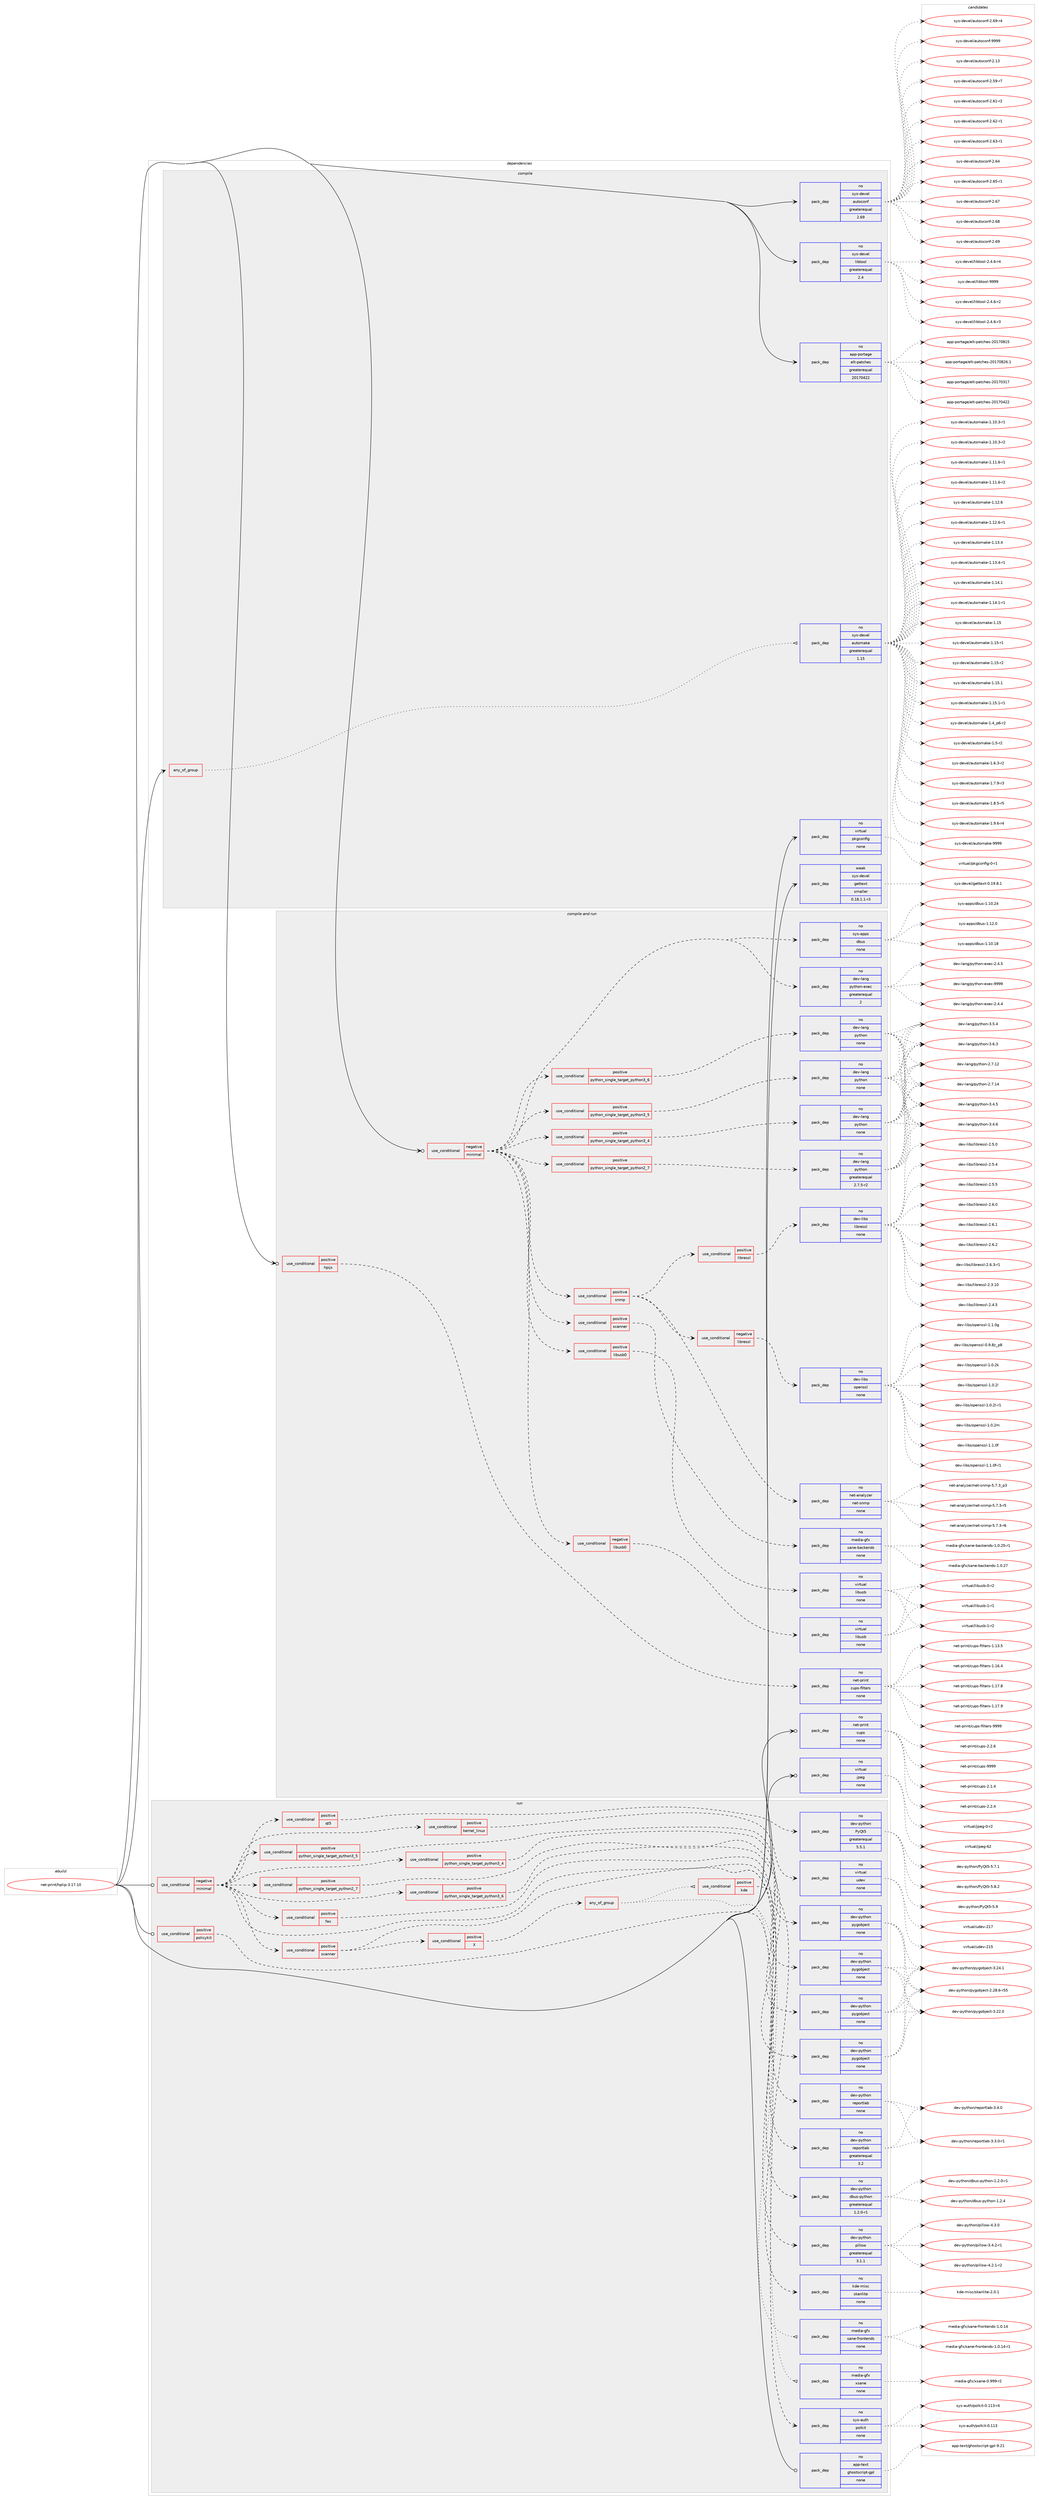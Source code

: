 digraph prolog {

# *************
# Graph options
# *************

newrank=true;
concentrate=true;
compound=true;
graph [rankdir=LR,fontname=Helvetica,fontsize=10,ranksep=1.5];#, ranksep=2.5, nodesep=0.2];
edge  [arrowhead=vee];
node  [fontname=Helvetica,fontsize=10];

# **********
# The ebuild
# **********

subgraph cluster_leftcol {
color=gray;
rank=same;
label=<<i>ebuild</i>>;
id [label="net-print/hplip-3.17.10", color=red, width=4, href="../net-print/hplip-3.17.10.svg"];
}

# ****************
# The dependencies
# ****************

subgraph cluster_midcol {
color=gray;
label=<<i>dependencies</i>>;
subgraph cluster_compile {
fillcolor="#eeeeee";
style=filled;
label=<<i>compile</i>>;
subgraph any7293 {
dependency436011 [label=<<TABLE BORDER="0" CELLBORDER="1" CELLSPACING="0" CELLPADDING="4"><TR><TD CELLPADDING="10">any_of_group</TD></TR></TABLE>>, shape=none, color=red];subgraph pack320811 {
dependency436012 [label=<<TABLE BORDER="0" CELLBORDER="1" CELLSPACING="0" CELLPADDING="4" WIDTH="220"><TR><TD ROWSPAN="6" CELLPADDING="30">pack_dep</TD></TR><TR><TD WIDTH="110">no</TD></TR><TR><TD>sys-devel</TD></TR><TR><TD>automake</TD></TR><TR><TD>greaterequal</TD></TR><TR><TD>1.15</TD></TR></TABLE>>, shape=none, color=blue];
}
dependency436011:e -> dependency436012:w [weight=20,style="dotted",arrowhead="oinv"];
}
id:e -> dependency436011:w [weight=20,style="solid",arrowhead="vee"];
subgraph pack320812 {
dependency436013 [label=<<TABLE BORDER="0" CELLBORDER="1" CELLSPACING="0" CELLPADDING="4" WIDTH="220"><TR><TD ROWSPAN="6" CELLPADDING="30">pack_dep</TD></TR><TR><TD WIDTH="110">no</TD></TR><TR><TD>app-portage</TD></TR><TR><TD>elt-patches</TD></TR><TR><TD>greaterequal</TD></TR><TR><TD>20170422</TD></TR></TABLE>>, shape=none, color=blue];
}
id:e -> dependency436013:w [weight=20,style="solid",arrowhead="vee"];
subgraph pack320813 {
dependency436014 [label=<<TABLE BORDER="0" CELLBORDER="1" CELLSPACING="0" CELLPADDING="4" WIDTH="220"><TR><TD ROWSPAN="6" CELLPADDING="30">pack_dep</TD></TR><TR><TD WIDTH="110">no</TD></TR><TR><TD>sys-devel</TD></TR><TR><TD>autoconf</TD></TR><TR><TD>greaterequal</TD></TR><TR><TD>2.69</TD></TR></TABLE>>, shape=none, color=blue];
}
id:e -> dependency436014:w [weight=20,style="solid",arrowhead="vee"];
subgraph pack320814 {
dependency436015 [label=<<TABLE BORDER="0" CELLBORDER="1" CELLSPACING="0" CELLPADDING="4" WIDTH="220"><TR><TD ROWSPAN="6" CELLPADDING="30">pack_dep</TD></TR><TR><TD WIDTH="110">no</TD></TR><TR><TD>sys-devel</TD></TR><TR><TD>libtool</TD></TR><TR><TD>greaterequal</TD></TR><TR><TD>2.4</TD></TR></TABLE>>, shape=none, color=blue];
}
id:e -> dependency436015:w [weight=20,style="solid",arrowhead="vee"];
subgraph pack320815 {
dependency436016 [label=<<TABLE BORDER="0" CELLBORDER="1" CELLSPACING="0" CELLPADDING="4" WIDTH="220"><TR><TD ROWSPAN="6" CELLPADDING="30">pack_dep</TD></TR><TR><TD WIDTH="110">no</TD></TR><TR><TD>virtual</TD></TR><TR><TD>pkgconfig</TD></TR><TR><TD>none</TD></TR><TR><TD></TD></TR></TABLE>>, shape=none, color=blue];
}
id:e -> dependency436016:w [weight=20,style="solid",arrowhead="vee"];
subgraph pack320816 {
dependency436017 [label=<<TABLE BORDER="0" CELLBORDER="1" CELLSPACING="0" CELLPADDING="4" WIDTH="220"><TR><TD ROWSPAN="6" CELLPADDING="30">pack_dep</TD></TR><TR><TD WIDTH="110">weak</TD></TR><TR><TD>sys-devel</TD></TR><TR><TD>gettext</TD></TR><TR><TD>smaller</TD></TR><TR><TD>0.18.1.1-r3</TD></TR></TABLE>>, shape=none, color=blue];
}
id:e -> dependency436017:w [weight=20,style="solid",arrowhead="vee"];
}
subgraph cluster_compileandrun {
fillcolor="#eeeeee";
style=filled;
label=<<i>compile and run</i>>;
subgraph cond107674 {
dependency436018 [label=<<TABLE BORDER="0" CELLBORDER="1" CELLSPACING="0" CELLPADDING="4"><TR><TD ROWSPAN="3" CELLPADDING="10">use_conditional</TD></TR><TR><TD>negative</TD></TR><TR><TD>minimal</TD></TR></TABLE>>, shape=none, color=red];
subgraph cond107675 {
dependency436019 [label=<<TABLE BORDER="0" CELLBORDER="1" CELLSPACING="0" CELLPADDING="4"><TR><TD ROWSPAN="3" CELLPADDING="10">use_conditional</TD></TR><TR><TD>positive</TD></TR><TR><TD>python_single_target_python2_7</TD></TR></TABLE>>, shape=none, color=red];
subgraph pack320817 {
dependency436020 [label=<<TABLE BORDER="0" CELLBORDER="1" CELLSPACING="0" CELLPADDING="4" WIDTH="220"><TR><TD ROWSPAN="6" CELLPADDING="30">pack_dep</TD></TR><TR><TD WIDTH="110">no</TD></TR><TR><TD>dev-lang</TD></TR><TR><TD>python</TD></TR><TR><TD>greaterequal</TD></TR><TR><TD>2.7.5-r2</TD></TR></TABLE>>, shape=none, color=blue];
}
dependency436019:e -> dependency436020:w [weight=20,style="dashed",arrowhead="vee"];
}
dependency436018:e -> dependency436019:w [weight=20,style="dashed",arrowhead="vee"];
subgraph cond107676 {
dependency436021 [label=<<TABLE BORDER="0" CELLBORDER="1" CELLSPACING="0" CELLPADDING="4"><TR><TD ROWSPAN="3" CELLPADDING="10">use_conditional</TD></TR><TR><TD>positive</TD></TR><TR><TD>python_single_target_python3_4</TD></TR></TABLE>>, shape=none, color=red];
subgraph pack320818 {
dependency436022 [label=<<TABLE BORDER="0" CELLBORDER="1" CELLSPACING="0" CELLPADDING="4" WIDTH="220"><TR><TD ROWSPAN="6" CELLPADDING="30">pack_dep</TD></TR><TR><TD WIDTH="110">no</TD></TR><TR><TD>dev-lang</TD></TR><TR><TD>python</TD></TR><TR><TD>none</TD></TR><TR><TD></TD></TR></TABLE>>, shape=none, color=blue];
}
dependency436021:e -> dependency436022:w [weight=20,style="dashed",arrowhead="vee"];
}
dependency436018:e -> dependency436021:w [weight=20,style="dashed",arrowhead="vee"];
subgraph cond107677 {
dependency436023 [label=<<TABLE BORDER="0" CELLBORDER="1" CELLSPACING="0" CELLPADDING="4"><TR><TD ROWSPAN="3" CELLPADDING="10">use_conditional</TD></TR><TR><TD>positive</TD></TR><TR><TD>python_single_target_python3_5</TD></TR></TABLE>>, shape=none, color=red];
subgraph pack320819 {
dependency436024 [label=<<TABLE BORDER="0" CELLBORDER="1" CELLSPACING="0" CELLPADDING="4" WIDTH="220"><TR><TD ROWSPAN="6" CELLPADDING="30">pack_dep</TD></TR><TR><TD WIDTH="110">no</TD></TR><TR><TD>dev-lang</TD></TR><TR><TD>python</TD></TR><TR><TD>none</TD></TR><TR><TD></TD></TR></TABLE>>, shape=none, color=blue];
}
dependency436023:e -> dependency436024:w [weight=20,style="dashed",arrowhead="vee"];
}
dependency436018:e -> dependency436023:w [weight=20,style="dashed",arrowhead="vee"];
subgraph cond107678 {
dependency436025 [label=<<TABLE BORDER="0" CELLBORDER="1" CELLSPACING="0" CELLPADDING="4"><TR><TD ROWSPAN="3" CELLPADDING="10">use_conditional</TD></TR><TR><TD>positive</TD></TR><TR><TD>python_single_target_python3_6</TD></TR></TABLE>>, shape=none, color=red];
subgraph pack320820 {
dependency436026 [label=<<TABLE BORDER="0" CELLBORDER="1" CELLSPACING="0" CELLPADDING="4" WIDTH="220"><TR><TD ROWSPAN="6" CELLPADDING="30">pack_dep</TD></TR><TR><TD WIDTH="110">no</TD></TR><TR><TD>dev-lang</TD></TR><TR><TD>python</TD></TR><TR><TD>none</TD></TR><TR><TD></TD></TR></TABLE>>, shape=none, color=blue];
}
dependency436025:e -> dependency436026:w [weight=20,style="dashed",arrowhead="vee"];
}
dependency436018:e -> dependency436025:w [weight=20,style="dashed",arrowhead="vee"];
subgraph pack320821 {
dependency436027 [label=<<TABLE BORDER="0" CELLBORDER="1" CELLSPACING="0" CELLPADDING="4" WIDTH="220"><TR><TD ROWSPAN="6" CELLPADDING="30">pack_dep</TD></TR><TR><TD WIDTH="110">no</TD></TR><TR><TD>dev-lang</TD></TR><TR><TD>python-exec</TD></TR><TR><TD>greaterequal</TD></TR><TR><TD>2</TD></TR></TABLE>>, shape=none, color=blue];
}
dependency436018:e -> dependency436027:w [weight=20,style="dashed",arrowhead="vee"];
subgraph pack320822 {
dependency436028 [label=<<TABLE BORDER="0" CELLBORDER="1" CELLSPACING="0" CELLPADDING="4" WIDTH="220"><TR><TD ROWSPAN="6" CELLPADDING="30">pack_dep</TD></TR><TR><TD WIDTH="110">no</TD></TR><TR><TD>sys-apps</TD></TR><TR><TD>dbus</TD></TR><TR><TD>none</TD></TR><TR><TD></TD></TR></TABLE>>, shape=none, color=blue];
}
dependency436018:e -> dependency436028:w [weight=20,style="dashed",arrowhead="vee"];
subgraph cond107679 {
dependency436029 [label=<<TABLE BORDER="0" CELLBORDER="1" CELLSPACING="0" CELLPADDING="4"><TR><TD ROWSPAN="3" CELLPADDING="10">use_conditional</TD></TR><TR><TD>negative</TD></TR><TR><TD>libusb0</TD></TR></TABLE>>, shape=none, color=red];
subgraph pack320823 {
dependency436030 [label=<<TABLE BORDER="0" CELLBORDER="1" CELLSPACING="0" CELLPADDING="4" WIDTH="220"><TR><TD ROWSPAN="6" CELLPADDING="30">pack_dep</TD></TR><TR><TD WIDTH="110">no</TD></TR><TR><TD>virtual</TD></TR><TR><TD>libusb</TD></TR><TR><TD>none</TD></TR><TR><TD></TD></TR></TABLE>>, shape=none, color=blue];
}
dependency436029:e -> dependency436030:w [weight=20,style="dashed",arrowhead="vee"];
}
dependency436018:e -> dependency436029:w [weight=20,style="dashed",arrowhead="vee"];
subgraph cond107680 {
dependency436031 [label=<<TABLE BORDER="0" CELLBORDER="1" CELLSPACING="0" CELLPADDING="4"><TR><TD ROWSPAN="3" CELLPADDING="10">use_conditional</TD></TR><TR><TD>positive</TD></TR><TR><TD>libusb0</TD></TR></TABLE>>, shape=none, color=red];
subgraph pack320824 {
dependency436032 [label=<<TABLE BORDER="0" CELLBORDER="1" CELLSPACING="0" CELLPADDING="4" WIDTH="220"><TR><TD ROWSPAN="6" CELLPADDING="30">pack_dep</TD></TR><TR><TD WIDTH="110">no</TD></TR><TR><TD>virtual</TD></TR><TR><TD>libusb</TD></TR><TR><TD>none</TD></TR><TR><TD></TD></TR></TABLE>>, shape=none, color=blue];
}
dependency436031:e -> dependency436032:w [weight=20,style="dashed",arrowhead="vee"];
}
dependency436018:e -> dependency436031:w [weight=20,style="dashed",arrowhead="vee"];
subgraph cond107681 {
dependency436033 [label=<<TABLE BORDER="0" CELLBORDER="1" CELLSPACING="0" CELLPADDING="4"><TR><TD ROWSPAN="3" CELLPADDING="10">use_conditional</TD></TR><TR><TD>positive</TD></TR><TR><TD>scanner</TD></TR></TABLE>>, shape=none, color=red];
subgraph pack320825 {
dependency436034 [label=<<TABLE BORDER="0" CELLBORDER="1" CELLSPACING="0" CELLPADDING="4" WIDTH="220"><TR><TD ROWSPAN="6" CELLPADDING="30">pack_dep</TD></TR><TR><TD WIDTH="110">no</TD></TR><TR><TD>media-gfx</TD></TR><TR><TD>sane-backends</TD></TR><TR><TD>none</TD></TR><TR><TD></TD></TR></TABLE>>, shape=none, color=blue];
}
dependency436033:e -> dependency436034:w [weight=20,style="dashed",arrowhead="vee"];
}
dependency436018:e -> dependency436033:w [weight=20,style="dashed",arrowhead="vee"];
subgraph cond107682 {
dependency436035 [label=<<TABLE BORDER="0" CELLBORDER="1" CELLSPACING="0" CELLPADDING="4"><TR><TD ROWSPAN="3" CELLPADDING="10">use_conditional</TD></TR><TR><TD>positive</TD></TR><TR><TD>snmp</TD></TR></TABLE>>, shape=none, color=red];
subgraph cond107683 {
dependency436036 [label=<<TABLE BORDER="0" CELLBORDER="1" CELLSPACING="0" CELLPADDING="4"><TR><TD ROWSPAN="3" CELLPADDING="10">use_conditional</TD></TR><TR><TD>negative</TD></TR><TR><TD>libressl</TD></TR></TABLE>>, shape=none, color=red];
subgraph pack320826 {
dependency436037 [label=<<TABLE BORDER="0" CELLBORDER="1" CELLSPACING="0" CELLPADDING="4" WIDTH="220"><TR><TD ROWSPAN="6" CELLPADDING="30">pack_dep</TD></TR><TR><TD WIDTH="110">no</TD></TR><TR><TD>dev-libs</TD></TR><TR><TD>openssl</TD></TR><TR><TD>none</TD></TR><TR><TD></TD></TR></TABLE>>, shape=none, color=blue];
}
dependency436036:e -> dependency436037:w [weight=20,style="dashed",arrowhead="vee"];
}
dependency436035:e -> dependency436036:w [weight=20,style="dashed",arrowhead="vee"];
subgraph cond107684 {
dependency436038 [label=<<TABLE BORDER="0" CELLBORDER="1" CELLSPACING="0" CELLPADDING="4"><TR><TD ROWSPAN="3" CELLPADDING="10">use_conditional</TD></TR><TR><TD>positive</TD></TR><TR><TD>libressl</TD></TR></TABLE>>, shape=none, color=red];
subgraph pack320827 {
dependency436039 [label=<<TABLE BORDER="0" CELLBORDER="1" CELLSPACING="0" CELLPADDING="4" WIDTH="220"><TR><TD ROWSPAN="6" CELLPADDING="30">pack_dep</TD></TR><TR><TD WIDTH="110">no</TD></TR><TR><TD>dev-libs</TD></TR><TR><TD>libressl</TD></TR><TR><TD>none</TD></TR><TR><TD></TD></TR></TABLE>>, shape=none, color=blue];
}
dependency436038:e -> dependency436039:w [weight=20,style="dashed",arrowhead="vee"];
}
dependency436035:e -> dependency436038:w [weight=20,style="dashed",arrowhead="vee"];
subgraph pack320828 {
dependency436040 [label=<<TABLE BORDER="0" CELLBORDER="1" CELLSPACING="0" CELLPADDING="4" WIDTH="220"><TR><TD ROWSPAN="6" CELLPADDING="30">pack_dep</TD></TR><TR><TD WIDTH="110">no</TD></TR><TR><TD>net-analyzer</TD></TR><TR><TD>net-snmp</TD></TR><TR><TD>none</TD></TR><TR><TD></TD></TR></TABLE>>, shape=none, color=blue];
}
dependency436035:e -> dependency436040:w [weight=20,style="dashed",arrowhead="vee"];
}
dependency436018:e -> dependency436035:w [weight=20,style="dashed",arrowhead="vee"];
}
id:e -> dependency436018:w [weight=20,style="solid",arrowhead="odotvee"];
subgraph cond107685 {
dependency436041 [label=<<TABLE BORDER="0" CELLBORDER="1" CELLSPACING="0" CELLPADDING="4"><TR><TD ROWSPAN="3" CELLPADDING="10">use_conditional</TD></TR><TR><TD>positive</TD></TR><TR><TD>hpijs</TD></TR></TABLE>>, shape=none, color=red];
subgraph pack320829 {
dependency436042 [label=<<TABLE BORDER="0" CELLBORDER="1" CELLSPACING="0" CELLPADDING="4" WIDTH="220"><TR><TD ROWSPAN="6" CELLPADDING="30">pack_dep</TD></TR><TR><TD WIDTH="110">no</TD></TR><TR><TD>net-print</TD></TR><TR><TD>cups-filters</TD></TR><TR><TD>none</TD></TR><TR><TD></TD></TR></TABLE>>, shape=none, color=blue];
}
dependency436041:e -> dependency436042:w [weight=20,style="dashed",arrowhead="vee"];
}
id:e -> dependency436041:w [weight=20,style="solid",arrowhead="odotvee"];
subgraph pack320830 {
dependency436043 [label=<<TABLE BORDER="0" CELLBORDER="1" CELLSPACING="0" CELLPADDING="4" WIDTH="220"><TR><TD ROWSPAN="6" CELLPADDING="30">pack_dep</TD></TR><TR><TD WIDTH="110">no</TD></TR><TR><TD>net-print</TD></TR><TR><TD>cups</TD></TR><TR><TD>none</TD></TR><TR><TD></TD></TR></TABLE>>, shape=none, color=blue];
}
id:e -> dependency436043:w [weight=20,style="solid",arrowhead="odotvee"];
subgraph pack320831 {
dependency436044 [label=<<TABLE BORDER="0" CELLBORDER="1" CELLSPACING="0" CELLPADDING="4" WIDTH="220"><TR><TD ROWSPAN="6" CELLPADDING="30">pack_dep</TD></TR><TR><TD WIDTH="110">no</TD></TR><TR><TD>virtual</TD></TR><TR><TD>jpeg</TD></TR><TR><TD>none</TD></TR><TR><TD></TD></TR></TABLE>>, shape=none, color=blue];
}
id:e -> dependency436044:w [weight=20,style="solid",arrowhead="odotvee"];
}
subgraph cluster_run {
fillcolor="#eeeeee";
style=filled;
label=<<i>run</i>>;
subgraph cond107686 {
dependency436045 [label=<<TABLE BORDER="0" CELLBORDER="1" CELLSPACING="0" CELLPADDING="4"><TR><TD ROWSPAN="3" CELLPADDING="10">use_conditional</TD></TR><TR><TD>negative</TD></TR><TR><TD>minimal</TD></TR></TABLE>>, shape=none, color=red];
subgraph pack320832 {
dependency436046 [label=<<TABLE BORDER="0" CELLBORDER="1" CELLSPACING="0" CELLPADDING="4" WIDTH="220"><TR><TD ROWSPAN="6" CELLPADDING="30">pack_dep</TD></TR><TR><TD WIDTH="110">no</TD></TR><TR><TD>dev-python</TD></TR><TR><TD>dbus-python</TD></TR><TR><TD>greaterequal</TD></TR><TR><TD>1.2.0-r1</TD></TR></TABLE>>, shape=none, color=blue];
}
dependency436045:e -> dependency436046:w [weight=20,style="dashed",arrowhead="vee"];
subgraph cond107687 {
dependency436047 [label=<<TABLE BORDER="0" CELLBORDER="1" CELLSPACING="0" CELLPADDING="4"><TR><TD ROWSPAN="3" CELLPADDING="10">use_conditional</TD></TR><TR><TD>positive</TD></TR><TR><TD>python_single_target_python2_7</TD></TR></TABLE>>, shape=none, color=red];
subgraph pack320833 {
dependency436048 [label=<<TABLE BORDER="0" CELLBORDER="1" CELLSPACING="0" CELLPADDING="4" WIDTH="220"><TR><TD ROWSPAN="6" CELLPADDING="30">pack_dep</TD></TR><TR><TD WIDTH="110">no</TD></TR><TR><TD>dev-python</TD></TR><TR><TD>pygobject</TD></TR><TR><TD>none</TD></TR><TR><TD></TD></TR></TABLE>>, shape=none, color=blue];
}
dependency436047:e -> dependency436048:w [weight=20,style="dashed",arrowhead="vee"];
}
dependency436045:e -> dependency436047:w [weight=20,style="dashed",arrowhead="vee"];
subgraph cond107688 {
dependency436049 [label=<<TABLE BORDER="0" CELLBORDER="1" CELLSPACING="0" CELLPADDING="4"><TR><TD ROWSPAN="3" CELLPADDING="10">use_conditional</TD></TR><TR><TD>positive</TD></TR><TR><TD>python_single_target_python3_4</TD></TR></TABLE>>, shape=none, color=red];
subgraph pack320834 {
dependency436050 [label=<<TABLE BORDER="0" CELLBORDER="1" CELLSPACING="0" CELLPADDING="4" WIDTH="220"><TR><TD ROWSPAN="6" CELLPADDING="30">pack_dep</TD></TR><TR><TD WIDTH="110">no</TD></TR><TR><TD>dev-python</TD></TR><TR><TD>pygobject</TD></TR><TR><TD>none</TD></TR><TR><TD></TD></TR></TABLE>>, shape=none, color=blue];
}
dependency436049:e -> dependency436050:w [weight=20,style="dashed",arrowhead="vee"];
}
dependency436045:e -> dependency436049:w [weight=20,style="dashed",arrowhead="vee"];
subgraph cond107689 {
dependency436051 [label=<<TABLE BORDER="0" CELLBORDER="1" CELLSPACING="0" CELLPADDING="4"><TR><TD ROWSPAN="3" CELLPADDING="10">use_conditional</TD></TR><TR><TD>positive</TD></TR><TR><TD>python_single_target_python3_5</TD></TR></TABLE>>, shape=none, color=red];
subgraph pack320835 {
dependency436052 [label=<<TABLE BORDER="0" CELLBORDER="1" CELLSPACING="0" CELLPADDING="4" WIDTH="220"><TR><TD ROWSPAN="6" CELLPADDING="30">pack_dep</TD></TR><TR><TD WIDTH="110">no</TD></TR><TR><TD>dev-python</TD></TR><TR><TD>pygobject</TD></TR><TR><TD>none</TD></TR><TR><TD></TD></TR></TABLE>>, shape=none, color=blue];
}
dependency436051:e -> dependency436052:w [weight=20,style="dashed",arrowhead="vee"];
}
dependency436045:e -> dependency436051:w [weight=20,style="dashed",arrowhead="vee"];
subgraph cond107690 {
dependency436053 [label=<<TABLE BORDER="0" CELLBORDER="1" CELLSPACING="0" CELLPADDING="4"><TR><TD ROWSPAN="3" CELLPADDING="10">use_conditional</TD></TR><TR><TD>positive</TD></TR><TR><TD>python_single_target_python3_6</TD></TR></TABLE>>, shape=none, color=red];
subgraph pack320836 {
dependency436054 [label=<<TABLE BORDER="0" CELLBORDER="1" CELLSPACING="0" CELLPADDING="4" WIDTH="220"><TR><TD ROWSPAN="6" CELLPADDING="30">pack_dep</TD></TR><TR><TD WIDTH="110">no</TD></TR><TR><TD>dev-python</TD></TR><TR><TD>pygobject</TD></TR><TR><TD>none</TD></TR><TR><TD></TD></TR></TABLE>>, shape=none, color=blue];
}
dependency436053:e -> dependency436054:w [weight=20,style="dashed",arrowhead="vee"];
}
dependency436045:e -> dependency436053:w [weight=20,style="dashed",arrowhead="vee"];
subgraph cond107691 {
dependency436055 [label=<<TABLE BORDER="0" CELLBORDER="1" CELLSPACING="0" CELLPADDING="4"><TR><TD ROWSPAN="3" CELLPADDING="10">use_conditional</TD></TR><TR><TD>positive</TD></TR><TR><TD>fax</TD></TR></TABLE>>, shape=none, color=red];
subgraph pack320837 {
dependency436056 [label=<<TABLE BORDER="0" CELLBORDER="1" CELLSPACING="0" CELLPADDING="4" WIDTH="220"><TR><TD ROWSPAN="6" CELLPADDING="30">pack_dep</TD></TR><TR><TD WIDTH="110">no</TD></TR><TR><TD>dev-python</TD></TR><TR><TD>reportlab</TD></TR><TR><TD>none</TD></TR><TR><TD></TD></TR></TABLE>>, shape=none, color=blue];
}
dependency436055:e -> dependency436056:w [weight=20,style="dashed",arrowhead="vee"];
}
dependency436045:e -> dependency436055:w [weight=20,style="dashed",arrowhead="vee"];
subgraph cond107692 {
dependency436057 [label=<<TABLE BORDER="0" CELLBORDER="1" CELLSPACING="0" CELLPADDING="4"><TR><TD ROWSPAN="3" CELLPADDING="10">use_conditional</TD></TR><TR><TD>positive</TD></TR><TR><TD>kernel_linux</TD></TR></TABLE>>, shape=none, color=red];
subgraph pack320838 {
dependency436058 [label=<<TABLE BORDER="0" CELLBORDER="1" CELLSPACING="0" CELLPADDING="4" WIDTH="220"><TR><TD ROWSPAN="6" CELLPADDING="30">pack_dep</TD></TR><TR><TD WIDTH="110">no</TD></TR><TR><TD>virtual</TD></TR><TR><TD>udev</TD></TR><TR><TD>none</TD></TR><TR><TD></TD></TR></TABLE>>, shape=none, color=blue];
}
dependency436057:e -> dependency436058:w [weight=20,style="dashed",arrowhead="vee"];
}
dependency436045:e -> dependency436057:w [weight=20,style="dashed",arrowhead="vee"];
subgraph cond107693 {
dependency436059 [label=<<TABLE BORDER="0" CELLBORDER="1" CELLSPACING="0" CELLPADDING="4"><TR><TD ROWSPAN="3" CELLPADDING="10">use_conditional</TD></TR><TR><TD>positive</TD></TR><TR><TD>qt5</TD></TR></TABLE>>, shape=none, color=red];
subgraph pack320839 {
dependency436060 [label=<<TABLE BORDER="0" CELLBORDER="1" CELLSPACING="0" CELLPADDING="4" WIDTH="220"><TR><TD ROWSPAN="6" CELLPADDING="30">pack_dep</TD></TR><TR><TD WIDTH="110">no</TD></TR><TR><TD>dev-python</TD></TR><TR><TD>PyQt5</TD></TR><TR><TD>greaterequal</TD></TR><TR><TD>5.5.1</TD></TR></TABLE>>, shape=none, color=blue];
}
dependency436059:e -> dependency436060:w [weight=20,style="dashed",arrowhead="vee"];
}
dependency436045:e -> dependency436059:w [weight=20,style="dashed",arrowhead="vee"];
subgraph cond107694 {
dependency436061 [label=<<TABLE BORDER="0" CELLBORDER="1" CELLSPACING="0" CELLPADDING="4"><TR><TD ROWSPAN="3" CELLPADDING="10">use_conditional</TD></TR><TR><TD>positive</TD></TR><TR><TD>scanner</TD></TR></TABLE>>, shape=none, color=red];
subgraph pack320840 {
dependency436062 [label=<<TABLE BORDER="0" CELLBORDER="1" CELLSPACING="0" CELLPADDING="4" WIDTH="220"><TR><TD ROWSPAN="6" CELLPADDING="30">pack_dep</TD></TR><TR><TD WIDTH="110">no</TD></TR><TR><TD>dev-python</TD></TR><TR><TD>reportlab</TD></TR><TR><TD>greaterequal</TD></TR><TR><TD>3.2</TD></TR></TABLE>>, shape=none, color=blue];
}
dependency436061:e -> dependency436062:w [weight=20,style="dashed",arrowhead="vee"];
subgraph pack320841 {
dependency436063 [label=<<TABLE BORDER="0" CELLBORDER="1" CELLSPACING="0" CELLPADDING="4" WIDTH="220"><TR><TD ROWSPAN="6" CELLPADDING="30">pack_dep</TD></TR><TR><TD WIDTH="110">no</TD></TR><TR><TD>dev-python</TD></TR><TR><TD>pillow</TD></TR><TR><TD>greaterequal</TD></TR><TR><TD>3.1.1</TD></TR></TABLE>>, shape=none, color=blue];
}
dependency436061:e -> dependency436063:w [weight=20,style="dashed",arrowhead="vee"];
subgraph cond107695 {
dependency436064 [label=<<TABLE BORDER="0" CELLBORDER="1" CELLSPACING="0" CELLPADDING="4"><TR><TD ROWSPAN="3" CELLPADDING="10">use_conditional</TD></TR><TR><TD>positive</TD></TR><TR><TD>X</TD></TR></TABLE>>, shape=none, color=red];
subgraph any7294 {
dependency436065 [label=<<TABLE BORDER="0" CELLBORDER="1" CELLSPACING="0" CELLPADDING="4"><TR><TD CELLPADDING="10">any_of_group</TD></TR></TABLE>>, shape=none, color=red];subgraph cond107696 {
dependency436066 [label=<<TABLE BORDER="0" CELLBORDER="1" CELLSPACING="0" CELLPADDING="4"><TR><TD ROWSPAN="3" CELLPADDING="10">use_conditional</TD></TR><TR><TD>positive</TD></TR><TR><TD>kde</TD></TR></TABLE>>, shape=none, color=red];
subgraph pack320842 {
dependency436067 [label=<<TABLE BORDER="0" CELLBORDER="1" CELLSPACING="0" CELLPADDING="4" WIDTH="220"><TR><TD ROWSPAN="6" CELLPADDING="30">pack_dep</TD></TR><TR><TD WIDTH="110">no</TD></TR><TR><TD>kde-misc</TD></TR><TR><TD>skanlite</TD></TR><TR><TD>none</TD></TR><TR><TD></TD></TR></TABLE>>, shape=none, color=blue];
}
dependency436066:e -> dependency436067:w [weight=20,style="dashed",arrowhead="vee"];
}
dependency436065:e -> dependency436066:w [weight=20,style="dotted",arrowhead="oinv"];
subgraph pack320843 {
dependency436068 [label=<<TABLE BORDER="0" CELLBORDER="1" CELLSPACING="0" CELLPADDING="4" WIDTH="220"><TR><TD ROWSPAN="6" CELLPADDING="30">pack_dep</TD></TR><TR><TD WIDTH="110">no</TD></TR><TR><TD>media-gfx</TD></TR><TR><TD>xsane</TD></TR><TR><TD>none</TD></TR><TR><TD></TD></TR></TABLE>>, shape=none, color=blue];
}
dependency436065:e -> dependency436068:w [weight=20,style="dotted",arrowhead="oinv"];
subgraph pack320844 {
dependency436069 [label=<<TABLE BORDER="0" CELLBORDER="1" CELLSPACING="0" CELLPADDING="4" WIDTH="220"><TR><TD ROWSPAN="6" CELLPADDING="30">pack_dep</TD></TR><TR><TD WIDTH="110">no</TD></TR><TR><TD>media-gfx</TD></TR><TR><TD>sane-frontends</TD></TR><TR><TD>none</TD></TR><TR><TD></TD></TR></TABLE>>, shape=none, color=blue];
}
dependency436065:e -> dependency436069:w [weight=20,style="dotted",arrowhead="oinv"];
}
dependency436064:e -> dependency436065:w [weight=20,style="dashed",arrowhead="vee"];
}
dependency436061:e -> dependency436064:w [weight=20,style="dashed",arrowhead="vee"];
}
dependency436045:e -> dependency436061:w [weight=20,style="dashed",arrowhead="vee"];
}
id:e -> dependency436045:w [weight=20,style="solid",arrowhead="odot"];
subgraph cond107697 {
dependency436070 [label=<<TABLE BORDER="0" CELLBORDER="1" CELLSPACING="0" CELLPADDING="4"><TR><TD ROWSPAN="3" CELLPADDING="10">use_conditional</TD></TR><TR><TD>positive</TD></TR><TR><TD>policykit</TD></TR></TABLE>>, shape=none, color=red];
subgraph pack320845 {
dependency436071 [label=<<TABLE BORDER="0" CELLBORDER="1" CELLSPACING="0" CELLPADDING="4" WIDTH="220"><TR><TD ROWSPAN="6" CELLPADDING="30">pack_dep</TD></TR><TR><TD WIDTH="110">no</TD></TR><TR><TD>sys-auth</TD></TR><TR><TD>polkit</TD></TR><TR><TD>none</TD></TR><TR><TD></TD></TR></TABLE>>, shape=none, color=blue];
}
dependency436070:e -> dependency436071:w [weight=20,style="dashed",arrowhead="vee"];
}
id:e -> dependency436070:w [weight=20,style="solid",arrowhead="odot"];
subgraph pack320846 {
dependency436072 [label=<<TABLE BORDER="0" CELLBORDER="1" CELLSPACING="0" CELLPADDING="4" WIDTH="220"><TR><TD ROWSPAN="6" CELLPADDING="30">pack_dep</TD></TR><TR><TD WIDTH="110">no</TD></TR><TR><TD>app-text</TD></TR><TR><TD>ghostscript-gpl</TD></TR><TR><TD>none</TD></TR><TR><TD></TD></TR></TABLE>>, shape=none, color=blue];
}
id:e -> dependency436072:w [weight=20,style="solid",arrowhead="odot"];
}
}

# **************
# The candidates
# **************

subgraph cluster_choices {
rank=same;
color=gray;
label=<<i>candidates</i>>;

subgraph choice320811 {
color=black;
nodesep=1;
choice11512111545100101118101108479711711611110997107101454946494846514511449 [label="sys-devel/automake-1.10.3-r1", color=red, width=4,href="../sys-devel/automake-1.10.3-r1.svg"];
choice11512111545100101118101108479711711611110997107101454946494846514511450 [label="sys-devel/automake-1.10.3-r2", color=red, width=4,href="../sys-devel/automake-1.10.3-r2.svg"];
choice11512111545100101118101108479711711611110997107101454946494946544511449 [label="sys-devel/automake-1.11.6-r1", color=red, width=4,href="../sys-devel/automake-1.11.6-r1.svg"];
choice11512111545100101118101108479711711611110997107101454946494946544511450 [label="sys-devel/automake-1.11.6-r2", color=red, width=4,href="../sys-devel/automake-1.11.6-r2.svg"];
choice1151211154510010111810110847971171161111099710710145494649504654 [label="sys-devel/automake-1.12.6", color=red, width=4,href="../sys-devel/automake-1.12.6.svg"];
choice11512111545100101118101108479711711611110997107101454946495046544511449 [label="sys-devel/automake-1.12.6-r1", color=red, width=4,href="../sys-devel/automake-1.12.6-r1.svg"];
choice1151211154510010111810110847971171161111099710710145494649514652 [label="sys-devel/automake-1.13.4", color=red, width=4,href="../sys-devel/automake-1.13.4.svg"];
choice11512111545100101118101108479711711611110997107101454946495146524511449 [label="sys-devel/automake-1.13.4-r1", color=red, width=4,href="../sys-devel/automake-1.13.4-r1.svg"];
choice1151211154510010111810110847971171161111099710710145494649524649 [label="sys-devel/automake-1.14.1", color=red, width=4,href="../sys-devel/automake-1.14.1.svg"];
choice11512111545100101118101108479711711611110997107101454946495246494511449 [label="sys-devel/automake-1.14.1-r1", color=red, width=4,href="../sys-devel/automake-1.14.1-r1.svg"];
choice115121115451001011181011084797117116111109971071014549464953 [label="sys-devel/automake-1.15", color=red, width=4,href="../sys-devel/automake-1.15.svg"];
choice1151211154510010111810110847971171161111099710710145494649534511449 [label="sys-devel/automake-1.15-r1", color=red, width=4,href="../sys-devel/automake-1.15-r1.svg"];
choice1151211154510010111810110847971171161111099710710145494649534511450 [label="sys-devel/automake-1.15-r2", color=red, width=4,href="../sys-devel/automake-1.15-r2.svg"];
choice1151211154510010111810110847971171161111099710710145494649534649 [label="sys-devel/automake-1.15.1", color=red, width=4,href="../sys-devel/automake-1.15.1.svg"];
choice11512111545100101118101108479711711611110997107101454946495346494511449 [label="sys-devel/automake-1.15.1-r1", color=red, width=4,href="../sys-devel/automake-1.15.1-r1.svg"];
choice115121115451001011181011084797117116111109971071014549465295112544511450 [label="sys-devel/automake-1.4_p6-r2", color=red, width=4,href="../sys-devel/automake-1.4_p6-r2.svg"];
choice11512111545100101118101108479711711611110997107101454946534511450 [label="sys-devel/automake-1.5-r2", color=red, width=4,href="../sys-devel/automake-1.5-r2.svg"];
choice115121115451001011181011084797117116111109971071014549465446514511450 [label="sys-devel/automake-1.6.3-r2", color=red, width=4,href="../sys-devel/automake-1.6.3-r2.svg"];
choice115121115451001011181011084797117116111109971071014549465546574511451 [label="sys-devel/automake-1.7.9-r3", color=red, width=4,href="../sys-devel/automake-1.7.9-r3.svg"];
choice115121115451001011181011084797117116111109971071014549465646534511453 [label="sys-devel/automake-1.8.5-r5", color=red, width=4,href="../sys-devel/automake-1.8.5-r5.svg"];
choice115121115451001011181011084797117116111109971071014549465746544511452 [label="sys-devel/automake-1.9.6-r4", color=red, width=4,href="../sys-devel/automake-1.9.6-r4.svg"];
choice115121115451001011181011084797117116111109971071014557575757 [label="sys-devel/automake-9999", color=red, width=4,href="../sys-devel/automake-9999.svg"];
dependency436012:e -> choice11512111545100101118101108479711711611110997107101454946494846514511449:w [style=dotted,weight="100"];
dependency436012:e -> choice11512111545100101118101108479711711611110997107101454946494846514511450:w [style=dotted,weight="100"];
dependency436012:e -> choice11512111545100101118101108479711711611110997107101454946494946544511449:w [style=dotted,weight="100"];
dependency436012:e -> choice11512111545100101118101108479711711611110997107101454946494946544511450:w [style=dotted,weight="100"];
dependency436012:e -> choice1151211154510010111810110847971171161111099710710145494649504654:w [style=dotted,weight="100"];
dependency436012:e -> choice11512111545100101118101108479711711611110997107101454946495046544511449:w [style=dotted,weight="100"];
dependency436012:e -> choice1151211154510010111810110847971171161111099710710145494649514652:w [style=dotted,weight="100"];
dependency436012:e -> choice11512111545100101118101108479711711611110997107101454946495146524511449:w [style=dotted,weight="100"];
dependency436012:e -> choice1151211154510010111810110847971171161111099710710145494649524649:w [style=dotted,weight="100"];
dependency436012:e -> choice11512111545100101118101108479711711611110997107101454946495246494511449:w [style=dotted,weight="100"];
dependency436012:e -> choice115121115451001011181011084797117116111109971071014549464953:w [style=dotted,weight="100"];
dependency436012:e -> choice1151211154510010111810110847971171161111099710710145494649534511449:w [style=dotted,weight="100"];
dependency436012:e -> choice1151211154510010111810110847971171161111099710710145494649534511450:w [style=dotted,weight="100"];
dependency436012:e -> choice1151211154510010111810110847971171161111099710710145494649534649:w [style=dotted,weight="100"];
dependency436012:e -> choice11512111545100101118101108479711711611110997107101454946495346494511449:w [style=dotted,weight="100"];
dependency436012:e -> choice115121115451001011181011084797117116111109971071014549465295112544511450:w [style=dotted,weight="100"];
dependency436012:e -> choice11512111545100101118101108479711711611110997107101454946534511450:w [style=dotted,weight="100"];
dependency436012:e -> choice115121115451001011181011084797117116111109971071014549465446514511450:w [style=dotted,weight="100"];
dependency436012:e -> choice115121115451001011181011084797117116111109971071014549465546574511451:w [style=dotted,weight="100"];
dependency436012:e -> choice115121115451001011181011084797117116111109971071014549465646534511453:w [style=dotted,weight="100"];
dependency436012:e -> choice115121115451001011181011084797117116111109971071014549465746544511452:w [style=dotted,weight="100"];
dependency436012:e -> choice115121115451001011181011084797117116111109971071014557575757:w [style=dotted,weight="100"];
}
subgraph choice320812 {
color=black;
nodesep=1;
choice97112112451121111141169710310147101108116451129711699104101115455048495548514955 [label="app-portage/elt-patches-20170317", color=red, width=4,href="../app-portage/elt-patches-20170317.svg"];
choice97112112451121111141169710310147101108116451129711699104101115455048495548525050 [label="app-portage/elt-patches-20170422", color=red, width=4,href="../app-portage/elt-patches-20170422.svg"];
choice97112112451121111141169710310147101108116451129711699104101115455048495548564953 [label="app-portage/elt-patches-20170815", color=red, width=4,href="../app-portage/elt-patches-20170815.svg"];
choice971121124511211111411697103101471011081164511297116991041011154550484955485650544649 [label="app-portage/elt-patches-20170826.1", color=red, width=4,href="../app-portage/elt-patches-20170826.1.svg"];
dependency436013:e -> choice97112112451121111141169710310147101108116451129711699104101115455048495548514955:w [style=dotted,weight="100"];
dependency436013:e -> choice97112112451121111141169710310147101108116451129711699104101115455048495548525050:w [style=dotted,weight="100"];
dependency436013:e -> choice97112112451121111141169710310147101108116451129711699104101115455048495548564953:w [style=dotted,weight="100"];
dependency436013:e -> choice971121124511211111411697103101471011081164511297116991041011154550484955485650544649:w [style=dotted,weight="100"];
}
subgraph choice320813 {
color=black;
nodesep=1;
choice115121115451001011181011084797117116111991111101024550464951 [label="sys-devel/autoconf-2.13", color=red, width=4,href="../sys-devel/autoconf-2.13.svg"];
choice1151211154510010111810110847971171161119911111010245504653574511455 [label="sys-devel/autoconf-2.59-r7", color=red, width=4,href="../sys-devel/autoconf-2.59-r7.svg"];
choice1151211154510010111810110847971171161119911111010245504654494511450 [label="sys-devel/autoconf-2.61-r2", color=red, width=4,href="../sys-devel/autoconf-2.61-r2.svg"];
choice1151211154510010111810110847971171161119911111010245504654504511449 [label="sys-devel/autoconf-2.62-r1", color=red, width=4,href="../sys-devel/autoconf-2.62-r1.svg"];
choice1151211154510010111810110847971171161119911111010245504654514511449 [label="sys-devel/autoconf-2.63-r1", color=red, width=4,href="../sys-devel/autoconf-2.63-r1.svg"];
choice115121115451001011181011084797117116111991111101024550465452 [label="sys-devel/autoconf-2.64", color=red, width=4,href="../sys-devel/autoconf-2.64.svg"];
choice1151211154510010111810110847971171161119911111010245504654534511449 [label="sys-devel/autoconf-2.65-r1", color=red, width=4,href="../sys-devel/autoconf-2.65-r1.svg"];
choice115121115451001011181011084797117116111991111101024550465455 [label="sys-devel/autoconf-2.67", color=red, width=4,href="../sys-devel/autoconf-2.67.svg"];
choice115121115451001011181011084797117116111991111101024550465456 [label="sys-devel/autoconf-2.68", color=red, width=4,href="../sys-devel/autoconf-2.68.svg"];
choice115121115451001011181011084797117116111991111101024550465457 [label="sys-devel/autoconf-2.69", color=red, width=4,href="../sys-devel/autoconf-2.69.svg"];
choice1151211154510010111810110847971171161119911111010245504654574511452 [label="sys-devel/autoconf-2.69-r4", color=red, width=4,href="../sys-devel/autoconf-2.69-r4.svg"];
choice115121115451001011181011084797117116111991111101024557575757 [label="sys-devel/autoconf-9999", color=red, width=4,href="../sys-devel/autoconf-9999.svg"];
dependency436014:e -> choice115121115451001011181011084797117116111991111101024550464951:w [style=dotted,weight="100"];
dependency436014:e -> choice1151211154510010111810110847971171161119911111010245504653574511455:w [style=dotted,weight="100"];
dependency436014:e -> choice1151211154510010111810110847971171161119911111010245504654494511450:w [style=dotted,weight="100"];
dependency436014:e -> choice1151211154510010111810110847971171161119911111010245504654504511449:w [style=dotted,weight="100"];
dependency436014:e -> choice1151211154510010111810110847971171161119911111010245504654514511449:w [style=dotted,weight="100"];
dependency436014:e -> choice115121115451001011181011084797117116111991111101024550465452:w [style=dotted,weight="100"];
dependency436014:e -> choice1151211154510010111810110847971171161119911111010245504654534511449:w [style=dotted,weight="100"];
dependency436014:e -> choice115121115451001011181011084797117116111991111101024550465455:w [style=dotted,weight="100"];
dependency436014:e -> choice115121115451001011181011084797117116111991111101024550465456:w [style=dotted,weight="100"];
dependency436014:e -> choice115121115451001011181011084797117116111991111101024550465457:w [style=dotted,weight="100"];
dependency436014:e -> choice1151211154510010111810110847971171161119911111010245504654574511452:w [style=dotted,weight="100"];
dependency436014:e -> choice115121115451001011181011084797117116111991111101024557575757:w [style=dotted,weight="100"];
}
subgraph choice320814 {
color=black;
nodesep=1;
choice1151211154510010111810110847108105981161111111084550465246544511450 [label="sys-devel/libtool-2.4.6-r2", color=red, width=4,href="../sys-devel/libtool-2.4.6-r2.svg"];
choice1151211154510010111810110847108105981161111111084550465246544511451 [label="sys-devel/libtool-2.4.6-r3", color=red, width=4,href="../sys-devel/libtool-2.4.6-r3.svg"];
choice1151211154510010111810110847108105981161111111084550465246544511452 [label="sys-devel/libtool-2.4.6-r4", color=red, width=4,href="../sys-devel/libtool-2.4.6-r4.svg"];
choice1151211154510010111810110847108105981161111111084557575757 [label="sys-devel/libtool-9999", color=red, width=4,href="../sys-devel/libtool-9999.svg"];
dependency436015:e -> choice1151211154510010111810110847108105981161111111084550465246544511450:w [style=dotted,weight="100"];
dependency436015:e -> choice1151211154510010111810110847108105981161111111084550465246544511451:w [style=dotted,weight="100"];
dependency436015:e -> choice1151211154510010111810110847108105981161111111084550465246544511452:w [style=dotted,weight="100"];
dependency436015:e -> choice1151211154510010111810110847108105981161111111084557575757:w [style=dotted,weight="100"];
}
subgraph choice320815 {
color=black;
nodesep=1;
choice11810511411611797108471121071039911111010210510345484511449 [label="virtual/pkgconfig-0-r1", color=red, width=4,href="../virtual/pkgconfig-0-r1.svg"];
dependency436016:e -> choice11810511411611797108471121071039911111010210510345484511449:w [style=dotted,weight="100"];
}
subgraph choice320816 {
color=black;
nodesep=1;
choice1151211154510010111810110847103101116116101120116454846495746564649 [label="sys-devel/gettext-0.19.8.1", color=red, width=4,href="../sys-devel/gettext-0.19.8.1.svg"];
dependency436017:e -> choice1151211154510010111810110847103101116116101120116454846495746564649:w [style=dotted,weight="100"];
}
subgraph choice320817 {
color=black;
nodesep=1;
choice10010111845108971101034711212111610411111045504655464950 [label="dev-lang/python-2.7.12", color=red, width=4,href="../dev-lang/python-2.7.12.svg"];
choice10010111845108971101034711212111610411111045504655464952 [label="dev-lang/python-2.7.14", color=red, width=4,href="../dev-lang/python-2.7.14.svg"];
choice100101118451089711010347112121116104111110455146524653 [label="dev-lang/python-3.4.5", color=red, width=4,href="../dev-lang/python-3.4.5.svg"];
choice100101118451089711010347112121116104111110455146524654 [label="dev-lang/python-3.4.6", color=red, width=4,href="../dev-lang/python-3.4.6.svg"];
choice100101118451089711010347112121116104111110455146534652 [label="dev-lang/python-3.5.4", color=red, width=4,href="../dev-lang/python-3.5.4.svg"];
choice100101118451089711010347112121116104111110455146544651 [label="dev-lang/python-3.6.3", color=red, width=4,href="../dev-lang/python-3.6.3.svg"];
dependency436020:e -> choice10010111845108971101034711212111610411111045504655464950:w [style=dotted,weight="100"];
dependency436020:e -> choice10010111845108971101034711212111610411111045504655464952:w [style=dotted,weight="100"];
dependency436020:e -> choice100101118451089711010347112121116104111110455146524653:w [style=dotted,weight="100"];
dependency436020:e -> choice100101118451089711010347112121116104111110455146524654:w [style=dotted,weight="100"];
dependency436020:e -> choice100101118451089711010347112121116104111110455146534652:w [style=dotted,weight="100"];
dependency436020:e -> choice100101118451089711010347112121116104111110455146544651:w [style=dotted,weight="100"];
}
subgraph choice320818 {
color=black;
nodesep=1;
choice10010111845108971101034711212111610411111045504655464950 [label="dev-lang/python-2.7.12", color=red, width=4,href="../dev-lang/python-2.7.12.svg"];
choice10010111845108971101034711212111610411111045504655464952 [label="dev-lang/python-2.7.14", color=red, width=4,href="../dev-lang/python-2.7.14.svg"];
choice100101118451089711010347112121116104111110455146524653 [label="dev-lang/python-3.4.5", color=red, width=4,href="../dev-lang/python-3.4.5.svg"];
choice100101118451089711010347112121116104111110455146524654 [label="dev-lang/python-3.4.6", color=red, width=4,href="../dev-lang/python-3.4.6.svg"];
choice100101118451089711010347112121116104111110455146534652 [label="dev-lang/python-3.5.4", color=red, width=4,href="../dev-lang/python-3.5.4.svg"];
choice100101118451089711010347112121116104111110455146544651 [label="dev-lang/python-3.6.3", color=red, width=4,href="../dev-lang/python-3.6.3.svg"];
dependency436022:e -> choice10010111845108971101034711212111610411111045504655464950:w [style=dotted,weight="100"];
dependency436022:e -> choice10010111845108971101034711212111610411111045504655464952:w [style=dotted,weight="100"];
dependency436022:e -> choice100101118451089711010347112121116104111110455146524653:w [style=dotted,weight="100"];
dependency436022:e -> choice100101118451089711010347112121116104111110455146524654:w [style=dotted,weight="100"];
dependency436022:e -> choice100101118451089711010347112121116104111110455146534652:w [style=dotted,weight="100"];
dependency436022:e -> choice100101118451089711010347112121116104111110455146544651:w [style=dotted,weight="100"];
}
subgraph choice320819 {
color=black;
nodesep=1;
choice10010111845108971101034711212111610411111045504655464950 [label="dev-lang/python-2.7.12", color=red, width=4,href="../dev-lang/python-2.7.12.svg"];
choice10010111845108971101034711212111610411111045504655464952 [label="dev-lang/python-2.7.14", color=red, width=4,href="../dev-lang/python-2.7.14.svg"];
choice100101118451089711010347112121116104111110455146524653 [label="dev-lang/python-3.4.5", color=red, width=4,href="../dev-lang/python-3.4.5.svg"];
choice100101118451089711010347112121116104111110455146524654 [label="dev-lang/python-3.4.6", color=red, width=4,href="../dev-lang/python-3.4.6.svg"];
choice100101118451089711010347112121116104111110455146534652 [label="dev-lang/python-3.5.4", color=red, width=4,href="../dev-lang/python-3.5.4.svg"];
choice100101118451089711010347112121116104111110455146544651 [label="dev-lang/python-3.6.3", color=red, width=4,href="../dev-lang/python-3.6.3.svg"];
dependency436024:e -> choice10010111845108971101034711212111610411111045504655464950:w [style=dotted,weight="100"];
dependency436024:e -> choice10010111845108971101034711212111610411111045504655464952:w [style=dotted,weight="100"];
dependency436024:e -> choice100101118451089711010347112121116104111110455146524653:w [style=dotted,weight="100"];
dependency436024:e -> choice100101118451089711010347112121116104111110455146524654:w [style=dotted,weight="100"];
dependency436024:e -> choice100101118451089711010347112121116104111110455146534652:w [style=dotted,weight="100"];
dependency436024:e -> choice100101118451089711010347112121116104111110455146544651:w [style=dotted,weight="100"];
}
subgraph choice320820 {
color=black;
nodesep=1;
choice10010111845108971101034711212111610411111045504655464950 [label="dev-lang/python-2.7.12", color=red, width=4,href="../dev-lang/python-2.7.12.svg"];
choice10010111845108971101034711212111610411111045504655464952 [label="dev-lang/python-2.7.14", color=red, width=4,href="../dev-lang/python-2.7.14.svg"];
choice100101118451089711010347112121116104111110455146524653 [label="dev-lang/python-3.4.5", color=red, width=4,href="../dev-lang/python-3.4.5.svg"];
choice100101118451089711010347112121116104111110455146524654 [label="dev-lang/python-3.4.6", color=red, width=4,href="../dev-lang/python-3.4.6.svg"];
choice100101118451089711010347112121116104111110455146534652 [label="dev-lang/python-3.5.4", color=red, width=4,href="../dev-lang/python-3.5.4.svg"];
choice100101118451089711010347112121116104111110455146544651 [label="dev-lang/python-3.6.3", color=red, width=4,href="../dev-lang/python-3.6.3.svg"];
dependency436026:e -> choice10010111845108971101034711212111610411111045504655464950:w [style=dotted,weight="100"];
dependency436026:e -> choice10010111845108971101034711212111610411111045504655464952:w [style=dotted,weight="100"];
dependency436026:e -> choice100101118451089711010347112121116104111110455146524653:w [style=dotted,weight="100"];
dependency436026:e -> choice100101118451089711010347112121116104111110455146524654:w [style=dotted,weight="100"];
dependency436026:e -> choice100101118451089711010347112121116104111110455146534652:w [style=dotted,weight="100"];
dependency436026:e -> choice100101118451089711010347112121116104111110455146544651:w [style=dotted,weight="100"];
}
subgraph choice320821 {
color=black;
nodesep=1;
choice1001011184510897110103471121211161041111104510112010199455046524652 [label="dev-lang/python-exec-2.4.4", color=red, width=4,href="../dev-lang/python-exec-2.4.4.svg"];
choice1001011184510897110103471121211161041111104510112010199455046524653 [label="dev-lang/python-exec-2.4.5", color=red, width=4,href="../dev-lang/python-exec-2.4.5.svg"];
choice10010111845108971101034711212111610411111045101120101994557575757 [label="dev-lang/python-exec-9999", color=red, width=4,href="../dev-lang/python-exec-9999.svg"];
dependency436027:e -> choice1001011184510897110103471121211161041111104510112010199455046524652:w [style=dotted,weight="100"];
dependency436027:e -> choice1001011184510897110103471121211161041111104510112010199455046524653:w [style=dotted,weight="100"];
dependency436027:e -> choice10010111845108971101034711212111610411111045101120101994557575757:w [style=dotted,weight="100"];
}
subgraph choice320822 {
color=black;
nodesep=1;
choice115121115459711211211547100981171154549464948464956 [label="sys-apps/dbus-1.10.18", color=red, width=4,href="../sys-apps/dbus-1.10.18.svg"];
choice115121115459711211211547100981171154549464948465052 [label="sys-apps/dbus-1.10.24", color=red, width=4,href="../sys-apps/dbus-1.10.24.svg"];
choice1151211154597112112115471009811711545494649504648 [label="sys-apps/dbus-1.12.0", color=red, width=4,href="../sys-apps/dbus-1.12.0.svg"];
dependency436028:e -> choice115121115459711211211547100981171154549464948464956:w [style=dotted,weight="100"];
dependency436028:e -> choice115121115459711211211547100981171154549464948465052:w [style=dotted,weight="100"];
dependency436028:e -> choice1151211154597112112115471009811711545494649504648:w [style=dotted,weight="100"];
}
subgraph choice320823 {
color=black;
nodesep=1;
choice1181051141161179710847108105981171159845484511450 [label="virtual/libusb-0-r2", color=red, width=4,href="../virtual/libusb-0-r2.svg"];
choice1181051141161179710847108105981171159845494511449 [label="virtual/libusb-1-r1", color=red, width=4,href="../virtual/libusb-1-r1.svg"];
choice1181051141161179710847108105981171159845494511450 [label="virtual/libusb-1-r2", color=red, width=4,href="../virtual/libusb-1-r2.svg"];
dependency436030:e -> choice1181051141161179710847108105981171159845484511450:w [style=dotted,weight="100"];
dependency436030:e -> choice1181051141161179710847108105981171159845494511449:w [style=dotted,weight="100"];
dependency436030:e -> choice1181051141161179710847108105981171159845494511450:w [style=dotted,weight="100"];
}
subgraph choice320824 {
color=black;
nodesep=1;
choice1181051141161179710847108105981171159845484511450 [label="virtual/libusb-0-r2", color=red, width=4,href="../virtual/libusb-0-r2.svg"];
choice1181051141161179710847108105981171159845494511449 [label="virtual/libusb-1-r1", color=red, width=4,href="../virtual/libusb-1-r1.svg"];
choice1181051141161179710847108105981171159845494511450 [label="virtual/libusb-1-r2", color=red, width=4,href="../virtual/libusb-1-r2.svg"];
dependency436032:e -> choice1181051141161179710847108105981171159845484511450:w [style=dotted,weight="100"];
dependency436032:e -> choice1181051141161179710847108105981171159845494511449:w [style=dotted,weight="100"];
dependency436032:e -> choice1181051141161179710847108105981171159845494511450:w [style=dotted,weight="100"];
}
subgraph choice320825 {
color=black;
nodesep=1;
choice1091011001059745103102120471159711010145989799107101110100115454946484650534511449 [label="media-gfx/sane-backends-1.0.25-r1", color=red, width=4,href="../media-gfx/sane-backends-1.0.25-r1.svg"];
choice109101100105974510310212047115971101014598979910710111010011545494648465055 [label="media-gfx/sane-backends-1.0.27", color=red, width=4,href="../media-gfx/sane-backends-1.0.27.svg"];
dependency436034:e -> choice1091011001059745103102120471159711010145989799107101110100115454946484650534511449:w [style=dotted,weight="100"];
dependency436034:e -> choice109101100105974510310212047115971101014598979910710111010011545494648465055:w [style=dotted,weight="100"];
}
subgraph choice320826 {
color=black;
nodesep=1;
choice1001011184510810598115471111121011101151151084548465746561229511256 [label="dev-libs/openssl-0.9.8z_p8", color=red, width=4,href="../dev-libs/openssl-0.9.8z_p8.svg"];
choice100101118451081059811547111112101110115115108454946484650107 [label="dev-libs/openssl-1.0.2k", color=red, width=4,href="../dev-libs/openssl-1.0.2k.svg"];
choice100101118451081059811547111112101110115115108454946484650108 [label="dev-libs/openssl-1.0.2l", color=red, width=4,href="../dev-libs/openssl-1.0.2l.svg"];
choice1001011184510810598115471111121011101151151084549464846501084511449 [label="dev-libs/openssl-1.0.2l-r1", color=red, width=4,href="../dev-libs/openssl-1.0.2l-r1.svg"];
choice100101118451081059811547111112101110115115108454946484650109 [label="dev-libs/openssl-1.0.2m", color=red, width=4,href="../dev-libs/openssl-1.0.2m.svg"];
choice100101118451081059811547111112101110115115108454946494648102 [label="dev-libs/openssl-1.1.0f", color=red, width=4,href="../dev-libs/openssl-1.1.0f.svg"];
choice1001011184510810598115471111121011101151151084549464946481024511449 [label="dev-libs/openssl-1.1.0f-r1", color=red, width=4,href="../dev-libs/openssl-1.1.0f-r1.svg"];
choice100101118451081059811547111112101110115115108454946494648103 [label="dev-libs/openssl-1.1.0g", color=red, width=4,href="../dev-libs/openssl-1.1.0g.svg"];
dependency436037:e -> choice1001011184510810598115471111121011101151151084548465746561229511256:w [style=dotted,weight="100"];
dependency436037:e -> choice100101118451081059811547111112101110115115108454946484650107:w [style=dotted,weight="100"];
dependency436037:e -> choice100101118451081059811547111112101110115115108454946484650108:w [style=dotted,weight="100"];
dependency436037:e -> choice1001011184510810598115471111121011101151151084549464846501084511449:w [style=dotted,weight="100"];
dependency436037:e -> choice100101118451081059811547111112101110115115108454946484650109:w [style=dotted,weight="100"];
dependency436037:e -> choice100101118451081059811547111112101110115115108454946494648102:w [style=dotted,weight="100"];
dependency436037:e -> choice1001011184510810598115471111121011101151151084549464946481024511449:w [style=dotted,weight="100"];
dependency436037:e -> choice100101118451081059811547111112101110115115108454946494648103:w [style=dotted,weight="100"];
}
subgraph choice320827 {
color=black;
nodesep=1;
choice1001011184510810598115471081059811410111511510845504651464948 [label="dev-libs/libressl-2.3.10", color=red, width=4,href="../dev-libs/libressl-2.3.10.svg"];
choice10010111845108105981154710810598114101115115108455046524653 [label="dev-libs/libressl-2.4.5", color=red, width=4,href="../dev-libs/libressl-2.4.5.svg"];
choice10010111845108105981154710810598114101115115108455046534648 [label="dev-libs/libressl-2.5.0", color=red, width=4,href="../dev-libs/libressl-2.5.0.svg"];
choice10010111845108105981154710810598114101115115108455046534652 [label="dev-libs/libressl-2.5.4", color=red, width=4,href="../dev-libs/libressl-2.5.4.svg"];
choice10010111845108105981154710810598114101115115108455046534653 [label="dev-libs/libressl-2.5.5", color=red, width=4,href="../dev-libs/libressl-2.5.5.svg"];
choice10010111845108105981154710810598114101115115108455046544648 [label="dev-libs/libressl-2.6.0", color=red, width=4,href="../dev-libs/libressl-2.6.0.svg"];
choice10010111845108105981154710810598114101115115108455046544649 [label="dev-libs/libressl-2.6.1", color=red, width=4,href="../dev-libs/libressl-2.6.1.svg"];
choice10010111845108105981154710810598114101115115108455046544650 [label="dev-libs/libressl-2.6.2", color=red, width=4,href="../dev-libs/libressl-2.6.2.svg"];
choice100101118451081059811547108105981141011151151084550465446514511449 [label="dev-libs/libressl-2.6.3-r1", color=red, width=4,href="../dev-libs/libressl-2.6.3-r1.svg"];
dependency436039:e -> choice1001011184510810598115471081059811410111511510845504651464948:w [style=dotted,weight="100"];
dependency436039:e -> choice10010111845108105981154710810598114101115115108455046524653:w [style=dotted,weight="100"];
dependency436039:e -> choice10010111845108105981154710810598114101115115108455046534648:w [style=dotted,weight="100"];
dependency436039:e -> choice10010111845108105981154710810598114101115115108455046534652:w [style=dotted,weight="100"];
dependency436039:e -> choice10010111845108105981154710810598114101115115108455046534653:w [style=dotted,weight="100"];
dependency436039:e -> choice10010111845108105981154710810598114101115115108455046544648:w [style=dotted,weight="100"];
dependency436039:e -> choice10010111845108105981154710810598114101115115108455046544649:w [style=dotted,weight="100"];
dependency436039:e -> choice10010111845108105981154710810598114101115115108455046544650:w [style=dotted,weight="100"];
dependency436039:e -> choice100101118451081059811547108105981141011151151084550465446514511449:w [style=dotted,weight="100"];
}
subgraph choice320828 {
color=black;
nodesep=1;
choice11010111645971109710812112210111447110101116451151101091124553465546514511453 [label="net-analyzer/net-snmp-5.7.3-r5", color=red, width=4,href="../net-analyzer/net-snmp-5.7.3-r5.svg"];
choice11010111645971109710812112210111447110101116451151101091124553465546514511454 [label="net-analyzer/net-snmp-5.7.3-r6", color=red, width=4,href="../net-analyzer/net-snmp-5.7.3-r6.svg"];
choice11010111645971109710812112210111447110101116451151101091124553465546519511251 [label="net-analyzer/net-snmp-5.7.3_p3", color=red, width=4,href="../net-analyzer/net-snmp-5.7.3_p3.svg"];
dependency436040:e -> choice11010111645971109710812112210111447110101116451151101091124553465546514511453:w [style=dotted,weight="100"];
dependency436040:e -> choice11010111645971109710812112210111447110101116451151101091124553465546514511454:w [style=dotted,weight="100"];
dependency436040:e -> choice11010111645971109710812112210111447110101116451151101091124553465546519511251:w [style=dotted,weight="100"];
}
subgraph choice320829 {
color=black;
nodesep=1;
choice1101011164511211410511011647991171121154510210510811610111411545494649514653 [label="net-print/cups-filters-1.13.5", color=red, width=4,href="../net-print/cups-filters-1.13.5.svg"];
choice1101011164511211410511011647991171121154510210510811610111411545494649544652 [label="net-print/cups-filters-1.16.4", color=red, width=4,href="../net-print/cups-filters-1.16.4.svg"];
choice1101011164511211410511011647991171121154510210510811610111411545494649554656 [label="net-print/cups-filters-1.17.8", color=red, width=4,href="../net-print/cups-filters-1.17.8.svg"];
choice1101011164511211410511011647991171121154510210510811610111411545494649554657 [label="net-print/cups-filters-1.17.9", color=red, width=4,href="../net-print/cups-filters-1.17.9.svg"];
choice110101116451121141051101164799117112115451021051081161011141154557575757 [label="net-print/cups-filters-9999", color=red, width=4,href="../net-print/cups-filters-9999.svg"];
dependency436042:e -> choice1101011164511211410511011647991171121154510210510811610111411545494649514653:w [style=dotted,weight="100"];
dependency436042:e -> choice1101011164511211410511011647991171121154510210510811610111411545494649544652:w [style=dotted,weight="100"];
dependency436042:e -> choice1101011164511211410511011647991171121154510210510811610111411545494649554656:w [style=dotted,weight="100"];
dependency436042:e -> choice1101011164511211410511011647991171121154510210510811610111411545494649554657:w [style=dotted,weight="100"];
dependency436042:e -> choice110101116451121141051101164799117112115451021051081161011141154557575757:w [style=dotted,weight="100"];
}
subgraph choice320830 {
color=black;
nodesep=1;
choice110101116451121141051101164799117112115455046494652 [label="net-print/cups-2.1.4", color=red, width=4,href="../net-print/cups-2.1.4.svg"];
choice110101116451121141051101164799117112115455046504652 [label="net-print/cups-2.2.4", color=red, width=4,href="../net-print/cups-2.2.4.svg"];
choice110101116451121141051101164799117112115455046504654 [label="net-print/cups-2.2.6", color=red, width=4,href="../net-print/cups-2.2.6.svg"];
choice1101011164511211410511011647991171121154557575757 [label="net-print/cups-9999", color=red, width=4,href="../net-print/cups-9999.svg"];
dependency436043:e -> choice110101116451121141051101164799117112115455046494652:w [style=dotted,weight="100"];
dependency436043:e -> choice110101116451121141051101164799117112115455046504652:w [style=dotted,weight="100"];
dependency436043:e -> choice110101116451121141051101164799117112115455046504654:w [style=dotted,weight="100"];
dependency436043:e -> choice1101011164511211410511011647991171121154557575757:w [style=dotted,weight="100"];
}
subgraph choice320831 {
color=black;
nodesep=1;
choice118105114116117971084710611210110345484511450 [label="virtual/jpeg-0-r2", color=red, width=4,href="../virtual/jpeg-0-r2.svg"];
choice1181051141161179710847106112101103455450 [label="virtual/jpeg-62", color=red, width=4,href="../virtual/jpeg-62.svg"];
dependency436044:e -> choice118105114116117971084710611210110345484511450:w [style=dotted,weight="100"];
dependency436044:e -> choice1181051141161179710847106112101103455450:w [style=dotted,weight="100"];
}
subgraph choice320832 {
color=black;
nodesep=1;
choice100101118451121211161041111104710098117115451121211161041111104549465046484511449 [label="dev-python/dbus-python-1.2.0-r1", color=red, width=4,href="../dev-python/dbus-python-1.2.0-r1.svg"];
choice10010111845112121116104111110471009811711545112121116104111110454946504652 [label="dev-python/dbus-python-1.2.4", color=red, width=4,href="../dev-python/dbus-python-1.2.4.svg"];
dependency436046:e -> choice100101118451121211161041111104710098117115451121211161041111104549465046484511449:w [style=dotted,weight="100"];
dependency436046:e -> choice10010111845112121116104111110471009811711545112121116104111110454946504652:w [style=dotted,weight="100"];
}
subgraph choice320833 {
color=black;
nodesep=1;
choice1001011184511212111610411111047112121103111981061019911645504650564654451145353 [label="dev-python/pygobject-2.28.6-r55", color=red, width=4,href="../dev-python/pygobject-2.28.6-r55.svg"];
choice1001011184511212111610411111047112121103111981061019911645514650504648 [label="dev-python/pygobject-3.22.0", color=red, width=4,href="../dev-python/pygobject-3.22.0.svg"];
choice1001011184511212111610411111047112121103111981061019911645514650524649 [label="dev-python/pygobject-3.24.1", color=red, width=4,href="../dev-python/pygobject-3.24.1.svg"];
dependency436048:e -> choice1001011184511212111610411111047112121103111981061019911645504650564654451145353:w [style=dotted,weight="100"];
dependency436048:e -> choice1001011184511212111610411111047112121103111981061019911645514650504648:w [style=dotted,weight="100"];
dependency436048:e -> choice1001011184511212111610411111047112121103111981061019911645514650524649:w [style=dotted,weight="100"];
}
subgraph choice320834 {
color=black;
nodesep=1;
choice1001011184511212111610411111047112121103111981061019911645504650564654451145353 [label="dev-python/pygobject-2.28.6-r55", color=red, width=4,href="../dev-python/pygobject-2.28.6-r55.svg"];
choice1001011184511212111610411111047112121103111981061019911645514650504648 [label="dev-python/pygobject-3.22.0", color=red, width=4,href="../dev-python/pygobject-3.22.0.svg"];
choice1001011184511212111610411111047112121103111981061019911645514650524649 [label="dev-python/pygobject-3.24.1", color=red, width=4,href="../dev-python/pygobject-3.24.1.svg"];
dependency436050:e -> choice1001011184511212111610411111047112121103111981061019911645504650564654451145353:w [style=dotted,weight="100"];
dependency436050:e -> choice1001011184511212111610411111047112121103111981061019911645514650504648:w [style=dotted,weight="100"];
dependency436050:e -> choice1001011184511212111610411111047112121103111981061019911645514650524649:w [style=dotted,weight="100"];
}
subgraph choice320835 {
color=black;
nodesep=1;
choice1001011184511212111610411111047112121103111981061019911645504650564654451145353 [label="dev-python/pygobject-2.28.6-r55", color=red, width=4,href="../dev-python/pygobject-2.28.6-r55.svg"];
choice1001011184511212111610411111047112121103111981061019911645514650504648 [label="dev-python/pygobject-3.22.0", color=red, width=4,href="../dev-python/pygobject-3.22.0.svg"];
choice1001011184511212111610411111047112121103111981061019911645514650524649 [label="dev-python/pygobject-3.24.1", color=red, width=4,href="../dev-python/pygobject-3.24.1.svg"];
dependency436052:e -> choice1001011184511212111610411111047112121103111981061019911645504650564654451145353:w [style=dotted,weight="100"];
dependency436052:e -> choice1001011184511212111610411111047112121103111981061019911645514650504648:w [style=dotted,weight="100"];
dependency436052:e -> choice1001011184511212111610411111047112121103111981061019911645514650524649:w [style=dotted,weight="100"];
}
subgraph choice320836 {
color=black;
nodesep=1;
choice1001011184511212111610411111047112121103111981061019911645504650564654451145353 [label="dev-python/pygobject-2.28.6-r55", color=red, width=4,href="../dev-python/pygobject-2.28.6-r55.svg"];
choice1001011184511212111610411111047112121103111981061019911645514650504648 [label="dev-python/pygobject-3.22.0", color=red, width=4,href="../dev-python/pygobject-3.22.0.svg"];
choice1001011184511212111610411111047112121103111981061019911645514650524649 [label="dev-python/pygobject-3.24.1", color=red, width=4,href="../dev-python/pygobject-3.24.1.svg"];
dependency436054:e -> choice1001011184511212111610411111047112121103111981061019911645504650564654451145353:w [style=dotted,weight="100"];
dependency436054:e -> choice1001011184511212111610411111047112121103111981061019911645514650504648:w [style=dotted,weight="100"];
dependency436054:e -> choice1001011184511212111610411111047112121103111981061019911645514650524649:w [style=dotted,weight="100"];
}
subgraph choice320837 {
color=black;
nodesep=1;
choice100101118451121211161041111104711410111211111411610897984551465146484511449 [label="dev-python/reportlab-3.3.0-r1", color=red, width=4,href="../dev-python/reportlab-3.3.0-r1.svg"];
choice10010111845112121116104111110471141011121111141161089798455146524648 [label="dev-python/reportlab-3.4.0", color=red, width=4,href="../dev-python/reportlab-3.4.0.svg"];
dependency436056:e -> choice100101118451121211161041111104711410111211111411610897984551465146484511449:w [style=dotted,weight="100"];
dependency436056:e -> choice10010111845112121116104111110471141011121111141161089798455146524648:w [style=dotted,weight="100"];
}
subgraph choice320838 {
color=black;
nodesep=1;
choice118105114116117971084711710010111845504953 [label="virtual/udev-215", color=red, width=4,href="../virtual/udev-215.svg"];
choice118105114116117971084711710010111845504955 [label="virtual/udev-217", color=red, width=4,href="../virtual/udev-217.svg"];
dependency436058:e -> choice118105114116117971084711710010111845504953:w [style=dotted,weight="100"];
dependency436058:e -> choice118105114116117971084711710010111845504955:w [style=dotted,weight="100"];
}
subgraph choice320839 {
color=black;
nodesep=1;
choice1001011184511212111610411111047801218111653455346554649 [label="dev-python/PyQt5-5.7.1", color=red, width=4,href="../dev-python/PyQt5-5.7.1.svg"];
choice1001011184511212111610411111047801218111653455346564650 [label="dev-python/PyQt5-5.8.2", color=red, width=4,href="../dev-python/PyQt5-5.8.2.svg"];
choice100101118451121211161041111104780121811165345534657 [label="dev-python/PyQt5-5.9", color=red, width=4,href="../dev-python/PyQt5-5.9.svg"];
dependency436060:e -> choice1001011184511212111610411111047801218111653455346554649:w [style=dotted,weight="100"];
dependency436060:e -> choice1001011184511212111610411111047801218111653455346564650:w [style=dotted,weight="100"];
dependency436060:e -> choice100101118451121211161041111104780121811165345534657:w [style=dotted,weight="100"];
}
subgraph choice320840 {
color=black;
nodesep=1;
choice100101118451121211161041111104711410111211111411610897984551465146484511449 [label="dev-python/reportlab-3.3.0-r1", color=red, width=4,href="../dev-python/reportlab-3.3.0-r1.svg"];
choice10010111845112121116104111110471141011121111141161089798455146524648 [label="dev-python/reportlab-3.4.0", color=red, width=4,href="../dev-python/reportlab-3.4.0.svg"];
dependency436062:e -> choice100101118451121211161041111104711410111211111411610897984551465146484511449:w [style=dotted,weight="100"];
dependency436062:e -> choice10010111845112121116104111110471141011121111141161089798455146524648:w [style=dotted,weight="100"];
}
subgraph choice320841 {
color=black;
nodesep=1;
choice10010111845112121116104111110471121051081081111194551465246504511449 [label="dev-python/pillow-3.4.2-r1", color=red, width=4,href="../dev-python/pillow-3.4.2-r1.svg"];
choice10010111845112121116104111110471121051081081111194552465046494511450 [label="dev-python/pillow-4.2.1-r2", color=red, width=4,href="../dev-python/pillow-4.2.1-r2.svg"];
choice1001011184511212111610411111047112105108108111119455246514648 [label="dev-python/pillow-4.3.0", color=red, width=4,href="../dev-python/pillow-4.3.0.svg"];
dependency436063:e -> choice10010111845112121116104111110471121051081081111194551465246504511449:w [style=dotted,weight="100"];
dependency436063:e -> choice10010111845112121116104111110471121051081081111194552465046494511450:w [style=dotted,weight="100"];
dependency436063:e -> choice1001011184511212111610411111047112105108108111119455246514648:w [style=dotted,weight="100"];
}
subgraph choice320842 {
color=black;
nodesep=1;
choice10710010145109105115994711510797110108105116101455046484649 [label="kde-misc/skanlite-2.0.1", color=red, width=4,href="../kde-misc/skanlite-2.0.1.svg"];
dependency436067:e -> choice10710010145109105115994711510797110108105116101455046484649:w [style=dotted,weight="100"];
}
subgraph choice320843 {
color=black;
nodesep=1;
choice109101100105974510310212047120115971101014548465757574511450 [label="media-gfx/xsane-0.999-r2", color=red, width=4,href="../media-gfx/xsane-0.999-r2.svg"];
dependency436068:e -> choice109101100105974510310212047120115971101014548465757574511450:w [style=dotted,weight="100"];
}
subgraph choice320844 {
color=black;
nodesep=1;
choice109101100105974510310212047115971101014510211411111011610111010011545494648464952 [label="media-gfx/sane-frontends-1.0.14", color=red, width=4,href="../media-gfx/sane-frontends-1.0.14.svg"];
choice1091011001059745103102120471159711010145102114111110116101110100115454946484649524511449 [label="media-gfx/sane-frontends-1.0.14-r1", color=red, width=4,href="../media-gfx/sane-frontends-1.0.14-r1.svg"];
dependency436069:e -> choice109101100105974510310212047115971101014510211411111011610111010011545494648464952:w [style=dotted,weight="100"];
dependency436069:e -> choice1091011001059745103102120471159711010145102114111110116101110100115454946484649524511449:w [style=dotted,weight="100"];
}
subgraph choice320845 {
color=black;
nodesep=1;
choice115121115459711711610447112111108107105116454846494951 [label="sys-auth/polkit-0.113", color=red, width=4,href="../sys-auth/polkit-0.113.svg"];
choice1151211154597117116104471121111081071051164548464949514511452 [label="sys-auth/polkit-0.113-r4", color=red, width=4,href="../sys-auth/polkit-0.113-r4.svg"];
dependency436071:e -> choice115121115459711711610447112111108107105116454846494951:w [style=dotted,weight="100"];
dependency436071:e -> choice1151211154597117116104471121111081071051164548464949514511452:w [style=dotted,weight="100"];
}
subgraph choice320846 {
color=black;
nodesep=1;
choice97112112451161011201164710310411111511611599114105112116451031121084557465049 [label="app-text/ghostscript-gpl-9.21", color=red, width=4,href="../app-text/ghostscript-gpl-9.21.svg"];
dependency436072:e -> choice97112112451161011201164710310411111511611599114105112116451031121084557465049:w [style=dotted,weight="100"];
}
}

}
